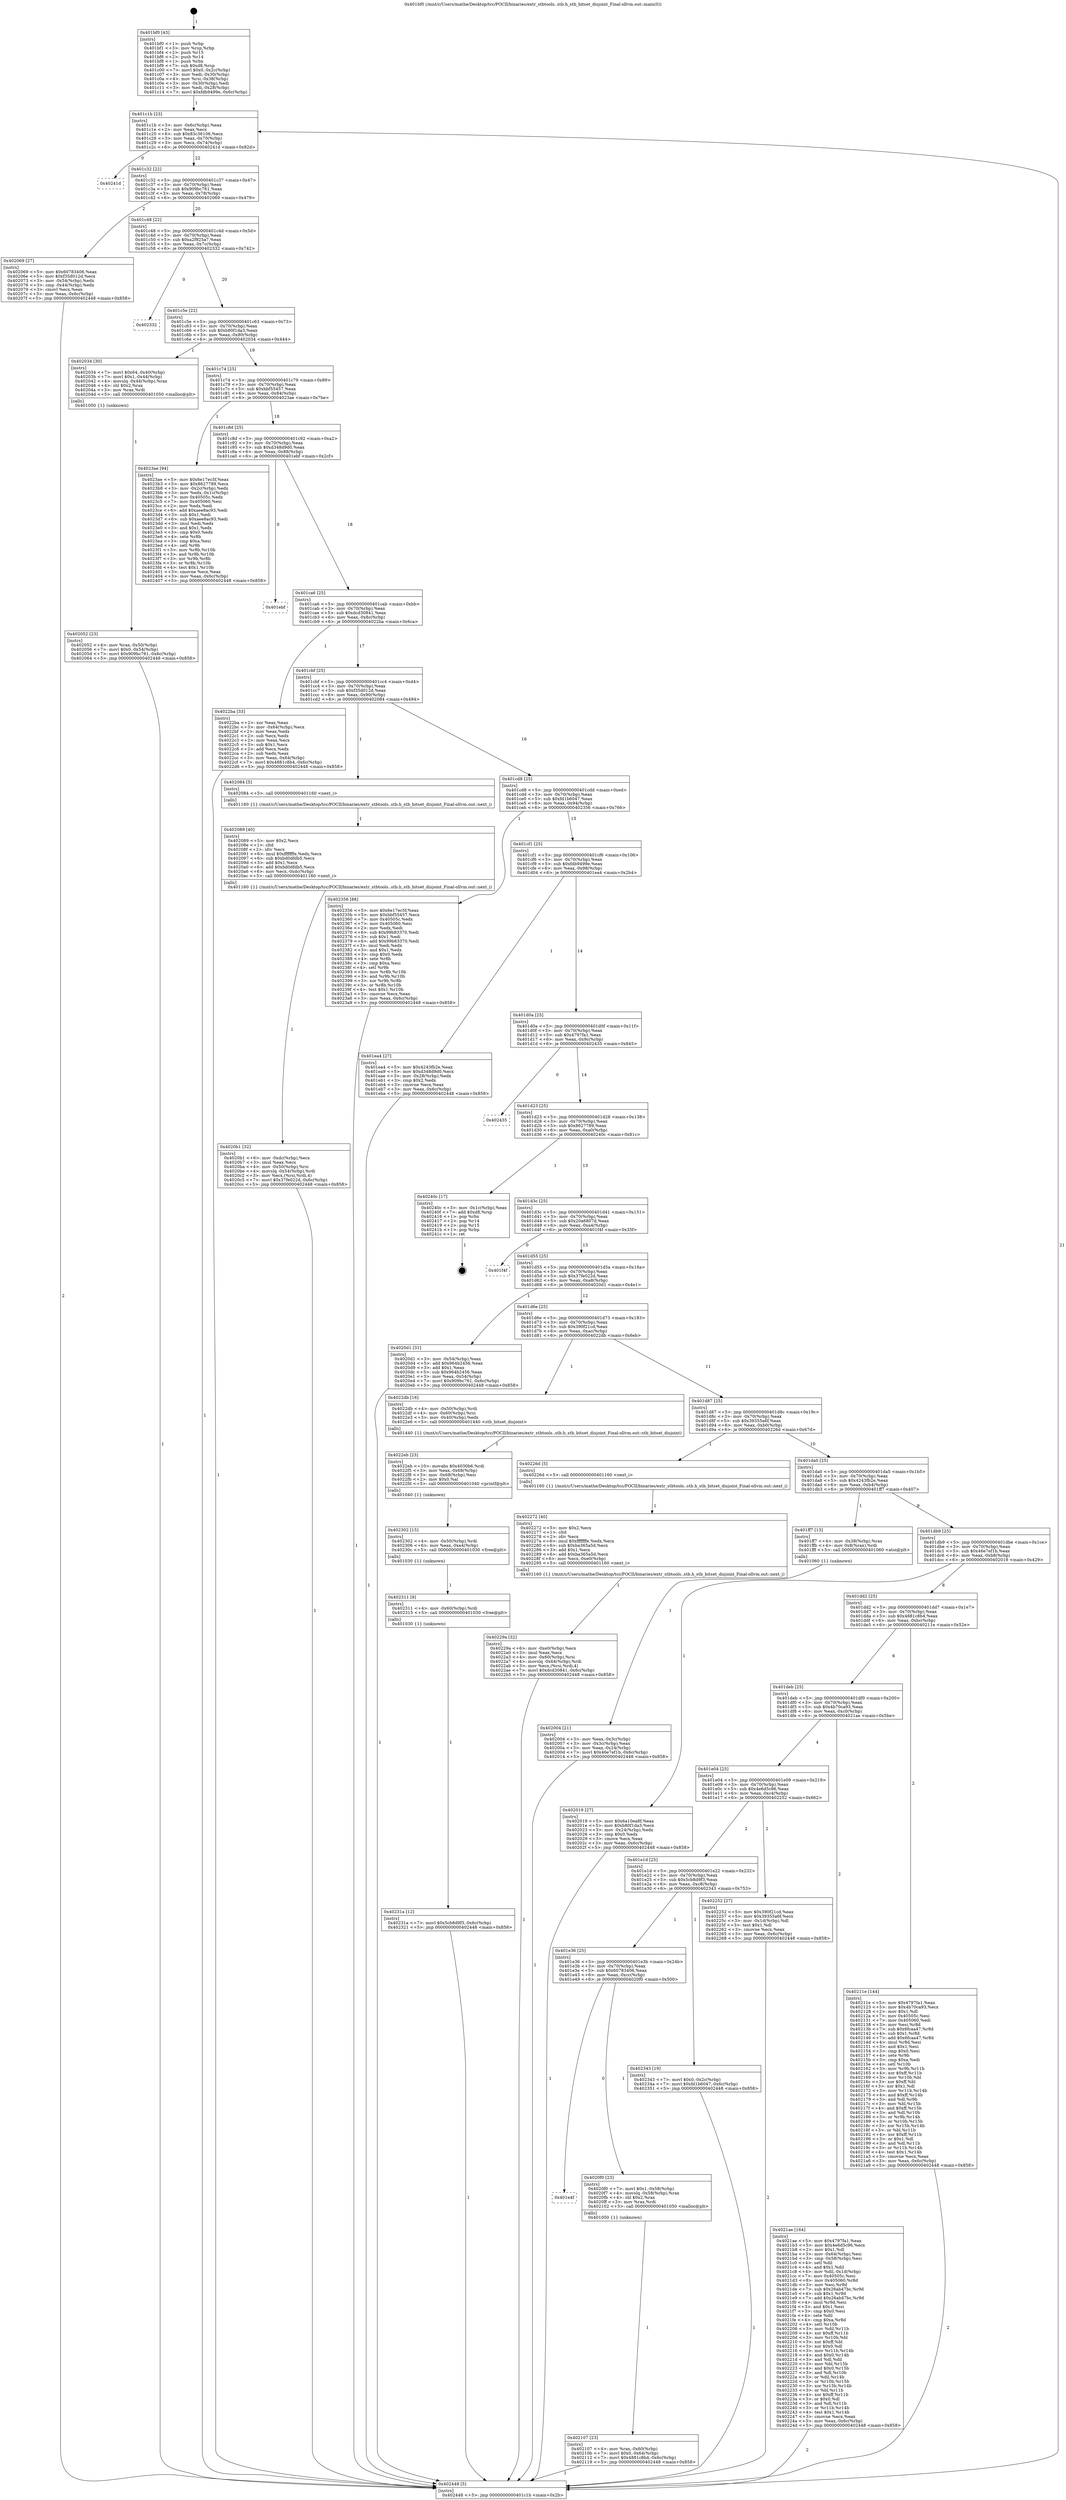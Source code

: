 digraph "0x401bf0" {
  label = "0x401bf0 (/mnt/c/Users/mathe/Desktop/tcc/POCII/binaries/extr_stbtools..stb.h_stb_bitset_disjoint_Final-ollvm.out::main(0))"
  labelloc = "t"
  node[shape=record]

  Entry [label="",width=0.3,height=0.3,shape=circle,fillcolor=black,style=filled]
  "0x401c1b" [label="{
     0x401c1b [23]\l
     | [instrs]\l
     &nbsp;&nbsp;0x401c1b \<+3\>: mov -0x6c(%rbp),%eax\l
     &nbsp;&nbsp;0x401c1e \<+2\>: mov %eax,%ecx\l
     &nbsp;&nbsp;0x401c20 \<+6\>: sub $0x83c36106,%ecx\l
     &nbsp;&nbsp;0x401c26 \<+3\>: mov %eax,-0x70(%rbp)\l
     &nbsp;&nbsp;0x401c29 \<+3\>: mov %ecx,-0x74(%rbp)\l
     &nbsp;&nbsp;0x401c2c \<+6\>: je 000000000040241d \<main+0x82d\>\l
  }"]
  "0x40241d" [label="{
     0x40241d\l
  }", style=dashed]
  "0x401c32" [label="{
     0x401c32 [22]\l
     | [instrs]\l
     &nbsp;&nbsp;0x401c32 \<+5\>: jmp 0000000000401c37 \<main+0x47\>\l
     &nbsp;&nbsp;0x401c37 \<+3\>: mov -0x70(%rbp),%eax\l
     &nbsp;&nbsp;0x401c3a \<+5\>: sub $0x909bc761,%eax\l
     &nbsp;&nbsp;0x401c3f \<+3\>: mov %eax,-0x78(%rbp)\l
     &nbsp;&nbsp;0x401c42 \<+6\>: je 0000000000402069 \<main+0x479\>\l
  }"]
  Exit [label="",width=0.3,height=0.3,shape=circle,fillcolor=black,style=filled,peripheries=2]
  "0x402069" [label="{
     0x402069 [27]\l
     | [instrs]\l
     &nbsp;&nbsp;0x402069 \<+5\>: mov $0x60783406,%eax\l
     &nbsp;&nbsp;0x40206e \<+5\>: mov $0xf35d012d,%ecx\l
     &nbsp;&nbsp;0x402073 \<+3\>: mov -0x54(%rbp),%edx\l
     &nbsp;&nbsp;0x402076 \<+3\>: cmp -0x44(%rbp),%edx\l
     &nbsp;&nbsp;0x402079 \<+3\>: cmovl %ecx,%eax\l
     &nbsp;&nbsp;0x40207c \<+3\>: mov %eax,-0x6c(%rbp)\l
     &nbsp;&nbsp;0x40207f \<+5\>: jmp 0000000000402448 \<main+0x858\>\l
  }"]
  "0x401c48" [label="{
     0x401c48 [22]\l
     | [instrs]\l
     &nbsp;&nbsp;0x401c48 \<+5\>: jmp 0000000000401c4d \<main+0x5d\>\l
     &nbsp;&nbsp;0x401c4d \<+3\>: mov -0x70(%rbp),%eax\l
     &nbsp;&nbsp;0x401c50 \<+5\>: sub $0xa2f925a7,%eax\l
     &nbsp;&nbsp;0x401c55 \<+3\>: mov %eax,-0x7c(%rbp)\l
     &nbsp;&nbsp;0x401c58 \<+6\>: je 0000000000402332 \<main+0x742\>\l
  }"]
  "0x40231a" [label="{
     0x40231a [12]\l
     | [instrs]\l
     &nbsp;&nbsp;0x40231a \<+7\>: movl $0x5cb8d9f3,-0x6c(%rbp)\l
     &nbsp;&nbsp;0x402321 \<+5\>: jmp 0000000000402448 \<main+0x858\>\l
  }"]
  "0x402332" [label="{
     0x402332\l
  }", style=dashed]
  "0x401c5e" [label="{
     0x401c5e [22]\l
     | [instrs]\l
     &nbsp;&nbsp;0x401c5e \<+5\>: jmp 0000000000401c63 \<main+0x73\>\l
     &nbsp;&nbsp;0x401c63 \<+3\>: mov -0x70(%rbp),%eax\l
     &nbsp;&nbsp;0x401c66 \<+5\>: sub $0xb80f1da3,%eax\l
     &nbsp;&nbsp;0x401c6b \<+3\>: mov %eax,-0x80(%rbp)\l
     &nbsp;&nbsp;0x401c6e \<+6\>: je 0000000000402034 \<main+0x444\>\l
  }"]
  "0x402311" [label="{
     0x402311 [9]\l
     | [instrs]\l
     &nbsp;&nbsp;0x402311 \<+4\>: mov -0x60(%rbp),%rdi\l
     &nbsp;&nbsp;0x402315 \<+5\>: call 0000000000401030 \<free@plt\>\l
     | [calls]\l
     &nbsp;&nbsp;0x401030 \{1\} (unknown)\l
  }"]
  "0x402034" [label="{
     0x402034 [30]\l
     | [instrs]\l
     &nbsp;&nbsp;0x402034 \<+7\>: movl $0x64,-0x40(%rbp)\l
     &nbsp;&nbsp;0x40203b \<+7\>: movl $0x1,-0x44(%rbp)\l
     &nbsp;&nbsp;0x402042 \<+4\>: movslq -0x44(%rbp),%rax\l
     &nbsp;&nbsp;0x402046 \<+4\>: shl $0x2,%rax\l
     &nbsp;&nbsp;0x40204a \<+3\>: mov %rax,%rdi\l
     &nbsp;&nbsp;0x40204d \<+5\>: call 0000000000401050 \<malloc@plt\>\l
     | [calls]\l
     &nbsp;&nbsp;0x401050 \{1\} (unknown)\l
  }"]
  "0x401c74" [label="{
     0x401c74 [25]\l
     | [instrs]\l
     &nbsp;&nbsp;0x401c74 \<+5\>: jmp 0000000000401c79 \<main+0x89\>\l
     &nbsp;&nbsp;0x401c79 \<+3\>: mov -0x70(%rbp),%eax\l
     &nbsp;&nbsp;0x401c7c \<+5\>: sub $0xbbf55457,%eax\l
     &nbsp;&nbsp;0x401c81 \<+6\>: mov %eax,-0x84(%rbp)\l
     &nbsp;&nbsp;0x401c87 \<+6\>: je 00000000004023ae \<main+0x7be\>\l
  }"]
  "0x402302" [label="{
     0x402302 [15]\l
     | [instrs]\l
     &nbsp;&nbsp;0x402302 \<+4\>: mov -0x50(%rbp),%rdi\l
     &nbsp;&nbsp;0x402306 \<+6\>: mov %eax,-0xe4(%rbp)\l
     &nbsp;&nbsp;0x40230c \<+5\>: call 0000000000401030 \<free@plt\>\l
     | [calls]\l
     &nbsp;&nbsp;0x401030 \{1\} (unknown)\l
  }"]
  "0x4023ae" [label="{
     0x4023ae [94]\l
     | [instrs]\l
     &nbsp;&nbsp;0x4023ae \<+5\>: mov $0x6e17ec5f,%eax\l
     &nbsp;&nbsp;0x4023b3 \<+5\>: mov $0x8627789,%ecx\l
     &nbsp;&nbsp;0x4023b8 \<+3\>: mov -0x2c(%rbp),%edx\l
     &nbsp;&nbsp;0x4023bb \<+3\>: mov %edx,-0x1c(%rbp)\l
     &nbsp;&nbsp;0x4023be \<+7\>: mov 0x40505c,%edx\l
     &nbsp;&nbsp;0x4023c5 \<+7\>: mov 0x405060,%esi\l
     &nbsp;&nbsp;0x4023cc \<+2\>: mov %edx,%edi\l
     &nbsp;&nbsp;0x4023ce \<+6\>: add $0xaee8ac93,%edi\l
     &nbsp;&nbsp;0x4023d4 \<+3\>: sub $0x1,%edi\l
     &nbsp;&nbsp;0x4023d7 \<+6\>: sub $0xaee8ac93,%edi\l
     &nbsp;&nbsp;0x4023dd \<+3\>: imul %edi,%edx\l
     &nbsp;&nbsp;0x4023e0 \<+3\>: and $0x1,%edx\l
     &nbsp;&nbsp;0x4023e3 \<+3\>: cmp $0x0,%edx\l
     &nbsp;&nbsp;0x4023e6 \<+4\>: sete %r8b\l
     &nbsp;&nbsp;0x4023ea \<+3\>: cmp $0xa,%esi\l
     &nbsp;&nbsp;0x4023ed \<+4\>: setl %r9b\l
     &nbsp;&nbsp;0x4023f1 \<+3\>: mov %r8b,%r10b\l
     &nbsp;&nbsp;0x4023f4 \<+3\>: and %r9b,%r10b\l
     &nbsp;&nbsp;0x4023f7 \<+3\>: xor %r9b,%r8b\l
     &nbsp;&nbsp;0x4023fa \<+3\>: or %r8b,%r10b\l
     &nbsp;&nbsp;0x4023fd \<+4\>: test $0x1,%r10b\l
     &nbsp;&nbsp;0x402401 \<+3\>: cmovne %ecx,%eax\l
     &nbsp;&nbsp;0x402404 \<+3\>: mov %eax,-0x6c(%rbp)\l
     &nbsp;&nbsp;0x402407 \<+5\>: jmp 0000000000402448 \<main+0x858\>\l
  }"]
  "0x401c8d" [label="{
     0x401c8d [25]\l
     | [instrs]\l
     &nbsp;&nbsp;0x401c8d \<+5\>: jmp 0000000000401c92 \<main+0xa2\>\l
     &nbsp;&nbsp;0x401c92 \<+3\>: mov -0x70(%rbp),%eax\l
     &nbsp;&nbsp;0x401c95 \<+5\>: sub $0xd348d9d0,%eax\l
     &nbsp;&nbsp;0x401c9a \<+6\>: mov %eax,-0x88(%rbp)\l
     &nbsp;&nbsp;0x401ca0 \<+6\>: je 0000000000401ebf \<main+0x2cf\>\l
  }"]
  "0x4022eb" [label="{
     0x4022eb [23]\l
     | [instrs]\l
     &nbsp;&nbsp;0x4022eb \<+10\>: movabs $0x4030b6,%rdi\l
     &nbsp;&nbsp;0x4022f5 \<+3\>: mov %eax,-0x68(%rbp)\l
     &nbsp;&nbsp;0x4022f8 \<+3\>: mov -0x68(%rbp),%esi\l
     &nbsp;&nbsp;0x4022fb \<+2\>: mov $0x0,%al\l
     &nbsp;&nbsp;0x4022fd \<+5\>: call 0000000000401040 \<printf@plt\>\l
     | [calls]\l
     &nbsp;&nbsp;0x401040 \{1\} (unknown)\l
  }"]
  "0x401ebf" [label="{
     0x401ebf\l
  }", style=dashed]
  "0x401ca6" [label="{
     0x401ca6 [25]\l
     | [instrs]\l
     &nbsp;&nbsp;0x401ca6 \<+5\>: jmp 0000000000401cab \<main+0xbb\>\l
     &nbsp;&nbsp;0x401cab \<+3\>: mov -0x70(%rbp),%eax\l
     &nbsp;&nbsp;0x401cae \<+5\>: sub $0xdcd30841,%eax\l
     &nbsp;&nbsp;0x401cb3 \<+6\>: mov %eax,-0x8c(%rbp)\l
     &nbsp;&nbsp;0x401cb9 \<+6\>: je 00000000004022ba \<main+0x6ca\>\l
  }"]
  "0x40229a" [label="{
     0x40229a [32]\l
     | [instrs]\l
     &nbsp;&nbsp;0x40229a \<+6\>: mov -0xe0(%rbp),%ecx\l
     &nbsp;&nbsp;0x4022a0 \<+3\>: imul %eax,%ecx\l
     &nbsp;&nbsp;0x4022a3 \<+4\>: mov -0x60(%rbp),%rsi\l
     &nbsp;&nbsp;0x4022a7 \<+4\>: movslq -0x64(%rbp),%rdi\l
     &nbsp;&nbsp;0x4022ab \<+3\>: mov %ecx,(%rsi,%rdi,4)\l
     &nbsp;&nbsp;0x4022ae \<+7\>: movl $0xdcd30841,-0x6c(%rbp)\l
     &nbsp;&nbsp;0x4022b5 \<+5\>: jmp 0000000000402448 \<main+0x858\>\l
  }"]
  "0x4022ba" [label="{
     0x4022ba [33]\l
     | [instrs]\l
     &nbsp;&nbsp;0x4022ba \<+2\>: xor %eax,%eax\l
     &nbsp;&nbsp;0x4022bc \<+3\>: mov -0x64(%rbp),%ecx\l
     &nbsp;&nbsp;0x4022bf \<+2\>: mov %eax,%edx\l
     &nbsp;&nbsp;0x4022c1 \<+2\>: sub %ecx,%edx\l
     &nbsp;&nbsp;0x4022c3 \<+2\>: mov %eax,%ecx\l
     &nbsp;&nbsp;0x4022c5 \<+3\>: sub $0x1,%ecx\l
     &nbsp;&nbsp;0x4022c8 \<+2\>: add %ecx,%edx\l
     &nbsp;&nbsp;0x4022ca \<+2\>: sub %edx,%eax\l
     &nbsp;&nbsp;0x4022cc \<+3\>: mov %eax,-0x64(%rbp)\l
     &nbsp;&nbsp;0x4022cf \<+7\>: movl $0x4881c8b4,-0x6c(%rbp)\l
     &nbsp;&nbsp;0x4022d6 \<+5\>: jmp 0000000000402448 \<main+0x858\>\l
  }"]
  "0x401cbf" [label="{
     0x401cbf [25]\l
     | [instrs]\l
     &nbsp;&nbsp;0x401cbf \<+5\>: jmp 0000000000401cc4 \<main+0xd4\>\l
     &nbsp;&nbsp;0x401cc4 \<+3\>: mov -0x70(%rbp),%eax\l
     &nbsp;&nbsp;0x401cc7 \<+5\>: sub $0xf35d012d,%eax\l
     &nbsp;&nbsp;0x401ccc \<+6\>: mov %eax,-0x90(%rbp)\l
     &nbsp;&nbsp;0x401cd2 \<+6\>: je 0000000000402084 \<main+0x494\>\l
  }"]
  "0x402272" [label="{
     0x402272 [40]\l
     | [instrs]\l
     &nbsp;&nbsp;0x402272 \<+5\>: mov $0x2,%ecx\l
     &nbsp;&nbsp;0x402277 \<+1\>: cltd\l
     &nbsp;&nbsp;0x402278 \<+2\>: idiv %ecx\l
     &nbsp;&nbsp;0x40227a \<+6\>: imul $0xfffffffe,%edx,%ecx\l
     &nbsp;&nbsp;0x402280 \<+6\>: sub $0xba365a5d,%ecx\l
     &nbsp;&nbsp;0x402286 \<+3\>: add $0x1,%ecx\l
     &nbsp;&nbsp;0x402289 \<+6\>: add $0xba365a5d,%ecx\l
     &nbsp;&nbsp;0x40228f \<+6\>: mov %ecx,-0xe0(%rbp)\l
     &nbsp;&nbsp;0x402295 \<+5\>: call 0000000000401160 \<next_i\>\l
     | [calls]\l
     &nbsp;&nbsp;0x401160 \{1\} (/mnt/c/Users/mathe/Desktop/tcc/POCII/binaries/extr_stbtools..stb.h_stb_bitset_disjoint_Final-ollvm.out::next_i)\l
  }"]
  "0x402084" [label="{
     0x402084 [5]\l
     | [instrs]\l
     &nbsp;&nbsp;0x402084 \<+5\>: call 0000000000401160 \<next_i\>\l
     | [calls]\l
     &nbsp;&nbsp;0x401160 \{1\} (/mnt/c/Users/mathe/Desktop/tcc/POCII/binaries/extr_stbtools..stb.h_stb_bitset_disjoint_Final-ollvm.out::next_i)\l
  }"]
  "0x401cd8" [label="{
     0x401cd8 [25]\l
     | [instrs]\l
     &nbsp;&nbsp;0x401cd8 \<+5\>: jmp 0000000000401cdd \<main+0xed\>\l
     &nbsp;&nbsp;0x401cdd \<+3\>: mov -0x70(%rbp),%eax\l
     &nbsp;&nbsp;0x401ce0 \<+5\>: sub $0xfd1b6047,%eax\l
     &nbsp;&nbsp;0x401ce5 \<+6\>: mov %eax,-0x94(%rbp)\l
     &nbsp;&nbsp;0x401ceb \<+6\>: je 0000000000402356 \<main+0x766\>\l
  }"]
  "0x402107" [label="{
     0x402107 [23]\l
     | [instrs]\l
     &nbsp;&nbsp;0x402107 \<+4\>: mov %rax,-0x60(%rbp)\l
     &nbsp;&nbsp;0x40210b \<+7\>: movl $0x0,-0x64(%rbp)\l
     &nbsp;&nbsp;0x402112 \<+7\>: movl $0x4881c8b4,-0x6c(%rbp)\l
     &nbsp;&nbsp;0x402119 \<+5\>: jmp 0000000000402448 \<main+0x858\>\l
  }"]
  "0x402356" [label="{
     0x402356 [88]\l
     | [instrs]\l
     &nbsp;&nbsp;0x402356 \<+5\>: mov $0x6e17ec5f,%eax\l
     &nbsp;&nbsp;0x40235b \<+5\>: mov $0xbbf55457,%ecx\l
     &nbsp;&nbsp;0x402360 \<+7\>: mov 0x40505c,%edx\l
     &nbsp;&nbsp;0x402367 \<+7\>: mov 0x405060,%esi\l
     &nbsp;&nbsp;0x40236e \<+2\>: mov %edx,%edi\l
     &nbsp;&nbsp;0x402370 \<+6\>: sub $0x99b83370,%edi\l
     &nbsp;&nbsp;0x402376 \<+3\>: sub $0x1,%edi\l
     &nbsp;&nbsp;0x402379 \<+6\>: add $0x99b83370,%edi\l
     &nbsp;&nbsp;0x40237f \<+3\>: imul %edi,%edx\l
     &nbsp;&nbsp;0x402382 \<+3\>: and $0x1,%edx\l
     &nbsp;&nbsp;0x402385 \<+3\>: cmp $0x0,%edx\l
     &nbsp;&nbsp;0x402388 \<+4\>: sete %r8b\l
     &nbsp;&nbsp;0x40238c \<+3\>: cmp $0xa,%esi\l
     &nbsp;&nbsp;0x40238f \<+4\>: setl %r9b\l
     &nbsp;&nbsp;0x402393 \<+3\>: mov %r8b,%r10b\l
     &nbsp;&nbsp;0x402396 \<+3\>: and %r9b,%r10b\l
     &nbsp;&nbsp;0x402399 \<+3\>: xor %r9b,%r8b\l
     &nbsp;&nbsp;0x40239c \<+3\>: or %r8b,%r10b\l
     &nbsp;&nbsp;0x40239f \<+4\>: test $0x1,%r10b\l
     &nbsp;&nbsp;0x4023a3 \<+3\>: cmovne %ecx,%eax\l
     &nbsp;&nbsp;0x4023a6 \<+3\>: mov %eax,-0x6c(%rbp)\l
     &nbsp;&nbsp;0x4023a9 \<+5\>: jmp 0000000000402448 \<main+0x858\>\l
  }"]
  "0x401cf1" [label="{
     0x401cf1 [25]\l
     | [instrs]\l
     &nbsp;&nbsp;0x401cf1 \<+5\>: jmp 0000000000401cf6 \<main+0x106\>\l
     &nbsp;&nbsp;0x401cf6 \<+3\>: mov -0x70(%rbp),%eax\l
     &nbsp;&nbsp;0x401cf9 \<+5\>: sub $0xfdb9499e,%eax\l
     &nbsp;&nbsp;0x401cfe \<+6\>: mov %eax,-0x98(%rbp)\l
     &nbsp;&nbsp;0x401d04 \<+6\>: je 0000000000401ea4 \<main+0x2b4\>\l
  }"]
  "0x401e4f" [label="{
     0x401e4f\l
  }", style=dashed]
  "0x401ea4" [label="{
     0x401ea4 [27]\l
     | [instrs]\l
     &nbsp;&nbsp;0x401ea4 \<+5\>: mov $0x4243fb2e,%eax\l
     &nbsp;&nbsp;0x401ea9 \<+5\>: mov $0xd348d9d0,%ecx\l
     &nbsp;&nbsp;0x401eae \<+3\>: mov -0x28(%rbp),%edx\l
     &nbsp;&nbsp;0x401eb1 \<+3\>: cmp $0x2,%edx\l
     &nbsp;&nbsp;0x401eb4 \<+3\>: cmovne %ecx,%eax\l
     &nbsp;&nbsp;0x401eb7 \<+3\>: mov %eax,-0x6c(%rbp)\l
     &nbsp;&nbsp;0x401eba \<+5\>: jmp 0000000000402448 \<main+0x858\>\l
  }"]
  "0x401d0a" [label="{
     0x401d0a [25]\l
     | [instrs]\l
     &nbsp;&nbsp;0x401d0a \<+5\>: jmp 0000000000401d0f \<main+0x11f\>\l
     &nbsp;&nbsp;0x401d0f \<+3\>: mov -0x70(%rbp),%eax\l
     &nbsp;&nbsp;0x401d12 \<+5\>: sub $0x4797fa1,%eax\l
     &nbsp;&nbsp;0x401d17 \<+6\>: mov %eax,-0x9c(%rbp)\l
     &nbsp;&nbsp;0x401d1d \<+6\>: je 0000000000402435 \<main+0x845\>\l
  }"]
  "0x402448" [label="{
     0x402448 [5]\l
     | [instrs]\l
     &nbsp;&nbsp;0x402448 \<+5\>: jmp 0000000000401c1b \<main+0x2b\>\l
  }"]
  "0x401bf0" [label="{
     0x401bf0 [43]\l
     | [instrs]\l
     &nbsp;&nbsp;0x401bf0 \<+1\>: push %rbp\l
     &nbsp;&nbsp;0x401bf1 \<+3\>: mov %rsp,%rbp\l
     &nbsp;&nbsp;0x401bf4 \<+2\>: push %r15\l
     &nbsp;&nbsp;0x401bf6 \<+2\>: push %r14\l
     &nbsp;&nbsp;0x401bf8 \<+1\>: push %rbx\l
     &nbsp;&nbsp;0x401bf9 \<+7\>: sub $0xd8,%rsp\l
     &nbsp;&nbsp;0x401c00 \<+7\>: movl $0x0,-0x2c(%rbp)\l
     &nbsp;&nbsp;0x401c07 \<+3\>: mov %edi,-0x30(%rbp)\l
     &nbsp;&nbsp;0x401c0a \<+4\>: mov %rsi,-0x38(%rbp)\l
     &nbsp;&nbsp;0x401c0e \<+3\>: mov -0x30(%rbp),%edi\l
     &nbsp;&nbsp;0x401c11 \<+3\>: mov %edi,-0x28(%rbp)\l
     &nbsp;&nbsp;0x401c14 \<+7\>: movl $0xfdb9499e,-0x6c(%rbp)\l
  }"]
  "0x4020f0" [label="{
     0x4020f0 [23]\l
     | [instrs]\l
     &nbsp;&nbsp;0x4020f0 \<+7\>: movl $0x1,-0x58(%rbp)\l
     &nbsp;&nbsp;0x4020f7 \<+4\>: movslq -0x58(%rbp),%rax\l
     &nbsp;&nbsp;0x4020fb \<+4\>: shl $0x2,%rax\l
     &nbsp;&nbsp;0x4020ff \<+3\>: mov %rax,%rdi\l
     &nbsp;&nbsp;0x402102 \<+5\>: call 0000000000401050 \<malloc@plt\>\l
     | [calls]\l
     &nbsp;&nbsp;0x401050 \{1\} (unknown)\l
  }"]
  "0x402435" [label="{
     0x402435\l
  }", style=dashed]
  "0x401d23" [label="{
     0x401d23 [25]\l
     | [instrs]\l
     &nbsp;&nbsp;0x401d23 \<+5\>: jmp 0000000000401d28 \<main+0x138\>\l
     &nbsp;&nbsp;0x401d28 \<+3\>: mov -0x70(%rbp),%eax\l
     &nbsp;&nbsp;0x401d2b \<+5\>: sub $0x8627789,%eax\l
     &nbsp;&nbsp;0x401d30 \<+6\>: mov %eax,-0xa0(%rbp)\l
     &nbsp;&nbsp;0x401d36 \<+6\>: je 000000000040240c \<main+0x81c\>\l
  }"]
  "0x401e36" [label="{
     0x401e36 [25]\l
     | [instrs]\l
     &nbsp;&nbsp;0x401e36 \<+5\>: jmp 0000000000401e3b \<main+0x24b\>\l
     &nbsp;&nbsp;0x401e3b \<+3\>: mov -0x70(%rbp),%eax\l
     &nbsp;&nbsp;0x401e3e \<+5\>: sub $0x60783406,%eax\l
     &nbsp;&nbsp;0x401e43 \<+6\>: mov %eax,-0xcc(%rbp)\l
     &nbsp;&nbsp;0x401e49 \<+6\>: je 00000000004020f0 \<main+0x500\>\l
  }"]
  "0x40240c" [label="{
     0x40240c [17]\l
     | [instrs]\l
     &nbsp;&nbsp;0x40240c \<+3\>: mov -0x1c(%rbp),%eax\l
     &nbsp;&nbsp;0x40240f \<+7\>: add $0xd8,%rsp\l
     &nbsp;&nbsp;0x402416 \<+1\>: pop %rbx\l
     &nbsp;&nbsp;0x402417 \<+2\>: pop %r14\l
     &nbsp;&nbsp;0x402419 \<+2\>: pop %r15\l
     &nbsp;&nbsp;0x40241b \<+1\>: pop %rbp\l
     &nbsp;&nbsp;0x40241c \<+1\>: ret\l
  }"]
  "0x401d3c" [label="{
     0x401d3c [25]\l
     | [instrs]\l
     &nbsp;&nbsp;0x401d3c \<+5\>: jmp 0000000000401d41 \<main+0x151\>\l
     &nbsp;&nbsp;0x401d41 \<+3\>: mov -0x70(%rbp),%eax\l
     &nbsp;&nbsp;0x401d44 \<+5\>: sub $0x20a6807d,%eax\l
     &nbsp;&nbsp;0x401d49 \<+6\>: mov %eax,-0xa4(%rbp)\l
     &nbsp;&nbsp;0x401d4f \<+6\>: je 0000000000401f4f \<main+0x35f\>\l
  }"]
  "0x402343" [label="{
     0x402343 [19]\l
     | [instrs]\l
     &nbsp;&nbsp;0x402343 \<+7\>: movl $0x0,-0x2c(%rbp)\l
     &nbsp;&nbsp;0x40234a \<+7\>: movl $0xfd1b6047,-0x6c(%rbp)\l
     &nbsp;&nbsp;0x402351 \<+5\>: jmp 0000000000402448 \<main+0x858\>\l
  }"]
  "0x401f4f" [label="{
     0x401f4f\l
  }", style=dashed]
  "0x401d55" [label="{
     0x401d55 [25]\l
     | [instrs]\l
     &nbsp;&nbsp;0x401d55 \<+5\>: jmp 0000000000401d5a \<main+0x16a\>\l
     &nbsp;&nbsp;0x401d5a \<+3\>: mov -0x70(%rbp),%eax\l
     &nbsp;&nbsp;0x401d5d \<+5\>: sub $0x37fe022d,%eax\l
     &nbsp;&nbsp;0x401d62 \<+6\>: mov %eax,-0xa8(%rbp)\l
     &nbsp;&nbsp;0x401d68 \<+6\>: je 00000000004020d1 \<main+0x4e1\>\l
  }"]
  "0x401e1d" [label="{
     0x401e1d [25]\l
     | [instrs]\l
     &nbsp;&nbsp;0x401e1d \<+5\>: jmp 0000000000401e22 \<main+0x232\>\l
     &nbsp;&nbsp;0x401e22 \<+3\>: mov -0x70(%rbp),%eax\l
     &nbsp;&nbsp;0x401e25 \<+5\>: sub $0x5cb8d9f3,%eax\l
     &nbsp;&nbsp;0x401e2a \<+6\>: mov %eax,-0xc8(%rbp)\l
     &nbsp;&nbsp;0x401e30 \<+6\>: je 0000000000402343 \<main+0x753\>\l
  }"]
  "0x4020d1" [label="{
     0x4020d1 [31]\l
     | [instrs]\l
     &nbsp;&nbsp;0x4020d1 \<+3\>: mov -0x54(%rbp),%eax\l
     &nbsp;&nbsp;0x4020d4 \<+5\>: add $0x964b2456,%eax\l
     &nbsp;&nbsp;0x4020d9 \<+3\>: add $0x1,%eax\l
     &nbsp;&nbsp;0x4020dc \<+5\>: sub $0x964b2456,%eax\l
     &nbsp;&nbsp;0x4020e1 \<+3\>: mov %eax,-0x54(%rbp)\l
     &nbsp;&nbsp;0x4020e4 \<+7\>: movl $0x909bc761,-0x6c(%rbp)\l
     &nbsp;&nbsp;0x4020eb \<+5\>: jmp 0000000000402448 \<main+0x858\>\l
  }"]
  "0x401d6e" [label="{
     0x401d6e [25]\l
     | [instrs]\l
     &nbsp;&nbsp;0x401d6e \<+5\>: jmp 0000000000401d73 \<main+0x183\>\l
     &nbsp;&nbsp;0x401d73 \<+3\>: mov -0x70(%rbp),%eax\l
     &nbsp;&nbsp;0x401d76 \<+5\>: sub $0x390f21cd,%eax\l
     &nbsp;&nbsp;0x401d7b \<+6\>: mov %eax,-0xac(%rbp)\l
     &nbsp;&nbsp;0x401d81 \<+6\>: je 00000000004022db \<main+0x6eb\>\l
  }"]
  "0x402252" [label="{
     0x402252 [27]\l
     | [instrs]\l
     &nbsp;&nbsp;0x402252 \<+5\>: mov $0x390f21cd,%eax\l
     &nbsp;&nbsp;0x402257 \<+5\>: mov $0x39355a6f,%ecx\l
     &nbsp;&nbsp;0x40225c \<+3\>: mov -0x1d(%rbp),%dl\l
     &nbsp;&nbsp;0x40225f \<+3\>: test $0x1,%dl\l
     &nbsp;&nbsp;0x402262 \<+3\>: cmovne %ecx,%eax\l
     &nbsp;&nbsp;0x402265 \<+3\>: mov %eax,-0x6c(%rbp)\l
     &nbsp;&nbsp;0x402268 \<+5\>: jmp 0000000000402448 \<main+0x858\>\l
  }"]
  "0x4022db" [label="{
     0x4022db [16]\l
     | [instrs]\l
     &nbsp;&nbsp;0x4022db \<+4\>: mov -0x50(%rbp),%rdi\l
     &nbsp;&nbsp;0x4022df \<+4\>: mov -0x60(%rbp),%rsi\l
     &nbsp;&nbsp;0x4022e3 \<+3\>: mov -0x40(%rbp),%edx\l
     &nbsp;&nbsp;0x4022e6 \<+5\>: call 0000000000401440 \<stb_bitset_disjoint\>\l
     | [calls]\l
     &nbsp;&nbsp;0x401440 \{1\} (/mnt/c/Users/mathe/Desktop/tcc/POCII/binaries/extr_stbtools..stb.h_stb_bitset_disjoint_Final-ollvm.out::stb_bitset_disjoint)\l
  }"]
  "0x401d87" [label="{
     0x401d87 [25]\l
     | [instrs]\l
     &nbsp;&nbsp;0x401d87 \<+5\>: jmp 0000000000401d8c \<main+0x19c\>\l
     &nbsp;&nbsp;0x401d8c \<+3\>: mov -0x70(%rbp),%eax\l
     &nbsp;&nbsp;0x401d8f \<+5\>: sub $0x39355a6f,%eax\l
     &nbsp;&nbsp;0x401d94 \<+6\>: mov %eax,-0xb0(%rbp)\l
     &nbsp;&nbsp;0x401d9a \<+6\>: je 000000000040226d \<main+0x67d\>\l
  }"]
  "0x401e04" [label="{
     0x401e04 [25]\l
     | [instrs]\l
     &nbsp;&nbsp;0x401e04 \<+5\>: jmp 0000000000401e09 \<main+0x219\>\l
     &nbsp;&nbsp;0x401e09 \<+3\>: mov -0x70(%rbp),%eax\l
     &nbsp;&nbsp;0x401e0c \<+5\>: sub $0x4e6d5c96,%eax\l
     &nbsp;&nbsp;0x401e11 \<+6\>: mov %eax,-0xc4(%rbp)\l
     &nbsp;&nbsp;0x401e17 \<+6\>: je 0000000000402252 \<main+0x662\>\l
  }"]
  "0x40226d" [label="{
     0x40226d [5]\l
     | [instrs]\l
     &nbsp;&nbsp;0x40226d \<+5\>: call 0000000000401160 \<next_i\>\l
     | [calls]\l
     &nbsp;&nbsp;0x401160 \{1\} (/mnt/c/Users/mathe/Desktop/tcc/POCII/binaries/extr_stbtools..stb.h_stb_bitset_disjoint_Final-ollvm.out::next_i)\l
  }"]
  "0x401da0" [label="{
     0x401da0 [25]\l
     | [instrs]\l
     &nbsp;&nbsp;0x401da0 \<+5\>: jmp 0000000000401da5 \<main+0x1b5\>\l
     &nbsp;&nbsp;0x401da5 \<+3\>: mov -0x70(%rbp),%eax\l
     &nbsp;&nbsp;0x401da8 \<+5\>: sub $0x4243fb2e,%eax\l
     &nbsp;&nbsp;0x401dad \<+6\>: mov %eax,-0xb4(%rbp)\l
     &nbsp;&nbsp;0x401db3 \<+6\>: je 0000000000401ff7 \<main+0x407\>\l
  }"]
  "0x4021ae" [label="{
     0x4021ae [164]\l
     | [instrs]\l
     &nbsp;&nbsp;0x4021ae \<+5\>: mov $0x4797fa1,%eax\l
     &nbsp;&nbsp;0x4021b3 \<+5\>: mov $0x4e6d5c96,%ecx\l
     &nbsp;&nbsp;0x4021b8 \<+2\>: mov $0x1,%dl\l
     &nbsp;&nbsp;0x4021ba \<+3\>: mov -0x64(%rbp),%esi\l
     &nbsp;&nbsp;0x4021bd \<+3\>: cmp -0x58(%rbp),%esi\l
     &nbsp;&nbsp;0x4021c0 \<+4\>: setl %dil\l
     &nbsp;&nbsp;0x4021c4 \<+4\>: and $0x1,%dil\l
     &nbsp;&nbsp;0x4021c8 \<+4\>: mov %dil,-0x1d(%rbp)\l
     &nbsp;&nbsp;0x4021cc \<+7\>: mov 0x40505c,%esi\l
     &nbsp;&nbsp;0x4021d3 \<+8\>: mov 0x405060,%r8d\l
     &nbsp;&nbsp;0x4021db \<+3\>: mov %esi,%r9d\l
     &nbsp;&nbsp;0x4021de \<+7\>: sub $0x26ab47bc,%r9d\l
     &nbsp;&nbsp;0x4021e5 \<+4\>: sub $0x1,%r9d\l
     &nbsp;&nbsp;0x4021e9 \<+7\>: add $0x26ab47bc,%r9d\l
     &nbsp;&nbsp;0x4021f0 \<+4\>: imul %r9d,%esi\l
     &nbsp;&nbsp;0x4021f4 \<+3\>: and $0x1,%esi\l
     &nbsp;&nbsp;0x4021f7 \<+3\>: cmp $0x0,%esi\l
     &nbsp;&nbsp;0x4021fa \<+4\>: sete %dil\l
     &nbsp;&nbsp;0x4021fe \<+4\>: cmp $0xa,%r8d\l
     &nbsp;&nbsp;0x402202 \<+4\>: setl %r10b\l
     &nbsp;&nbsp;0x402206 \<+3\>: mov %dil,%r11b\l
     &nbsp;&nbsp;0x402209 \<+4\>: xor $0xff,%r11b\l
     &nbsp;&nbsp;0x40220d \<+3\>: mov %r10b,%bl\l
     &nbsp;&nbsp;0x402210 \<+3\>: xor $0xff,%bl\l
     &nbsp;&nbsp;0x402213 \<+3\>: xor $0x0,%dl\l
     &nbsp;&nbsp;0x402216 \<+3\>: mov %r11b,%r14b\l
     &nbsp;&nbsp;0x402219 \<+4\>: and $0x0,%r14b\l
     &nbsp;&nbsp;0x40221d \<+3\>: and %dl,%dil\l
     &nbsp;&nbsp;0x402220 \<+3\>: mov %bl,%r15b\l
     &nbsp;&nbsp;0x402223 \<+4\>: and $0x0,%r15b\l
     &nbsp;&nbsp;0x402227 \<+3\>: and %dl,%r10b\l
     &nbsp;&nbsp;0x40222a \<+3\>: or %dil,%r14b\l
     &nbsp;&nbsp;0x40222d \<+3\>: or %r10b,%r15b\l
     &nbsp;&nbsp;0x402230 \<+3\>: xor %r15b,%r14b\l
     &nbsp;&nbsp;0x402233 \<+3\>: or %bl,%r11b\l
     &nbsp;&nbsp;0x402236 \<+4\>: xor $0xff,%r11b\l
     &nbsp;&nbsp;0x40223a \<+3\>: or $0x0,%dl\l
     &nbsp;&nbsp;0x40223d \<+3\>: and %dl,%r11b\l
     &nbsp;&nbsp;0x402240 \<+3\>: or %r11b,%r14b\l
     &nbsp;&nbsp;0x402243 \<+4\>: test $0x1,%r14b\l
     &nbsp;&nbsp;0x402247 \<+3\>: cmovne %ecx,%eax\l
     &nbsp;&nbsp;0x40224a \<+3\>: mov %eax,-0x6c(%rbp)\l
     &nbsp;&nbsp;0x40224d \<+5\>: jmp 0000000000402448 \<main+0x858\>\l
  }"]
  "0x401ff7" [label="{
     0x401ff7 [13]\l
     | [instrs]\l
     &nbsp;&nbsp;0x401ff7 \<+4\>: mov -0x38(%rbp),%rax\l
     &nbsp;&nbsp;0x401ffb \<+4\>: mov 0x8(%rax),%rdi\l
     &nbsp;&nbsp;0x401fff \<+5\>: call 0000000000401060 \<atoi@plt\>\l
     | [calls]\l
     &nbsp;&nbsp;0x401060 \{1\} (unknown)\l
  }"]
  "0x401db9" [label="{
     0x401db9 [25]\l
     | [instrs]\l
     &nbsp;&nbsp;0x401db9 \<+5\>: jmp 0000000000401dbe \<main+0x1ce\>\l
     &nbsp;&nbsp;0x401dbe \<+3\>: mov -0x70(%rbp),%eax\l
     &nbsp;&nbsp;0x401dc1 \<+5\>: sub $0x46e7ef1b,%eax\l
     &nbsp;&nbsp;0x401dc6 \<+6\>: mov %eax,-0xb8(%rbp)\l
     &nbsp;&nbsp;0x401dcc \<+6\>: je 0000000000402019 \<main+0x429\>\l
  }"]
  "0x402004" [label="{
     0x402004 [21]\l
     | [instrs]\l
     &nbsp;&nbsp;0x402004 \<+3\>: mov %eax,-0x3c(%rbp)\l
     &nbsp;&nbsp;0x402007 \<+3\>: mov -0x3c(%rbp),%eax\l
     &nbsp;&nbsp;0x40200a \<+3\>: mov %eax,-0x24(%rbp)\l
     &nbsp;&nbsp;0x40200d \<+7\>: movl $0x46e7ef1b,-0x6c(%rbp)\l
     &nbsp;&nbsp;0x402014 \<+5\>: jmp 0000000000402448 \<main+0x858\>\l
  }"]
  "0x401deb" [label="{
     0x401deb [25]\l
     | [instrs]\l
     &nbsp;&nbsp;0x401deb \<+5\>: jmp 0000000000401df0 \<main+0x200\>\l
     &nbsp;&nbsp;0x401df0 \<+3\>: mov -0x70(%rbp),%eax\l
     &nbsp;&nbsp;0x401df3 \<+5\>: sub $0x4b70ca93,%eax\l
     &nbsp;&nbsp;0x401df8 \<+6\>: mov %eax,-0xc0(%rbp)\l
     &nbsp;&nbsp;0x401dfe \<+6\>: je 00000000004021ae \<main+0x5be\>\l
  }"]
  "0x402019" [label="{
     0x402019 [27]\l
     | [instrs]\l
     &nbsp;&nbsp;0x402019 \<+5\>: mov $0x6a10ea8f,%eax\l
     &nbsp;&nbsp;0x40201e \<+5\>: mov $0xb80f1da3,%ecx\l
     &nbsp;&nbsp;0x402023 \<+3\>: mov -0x24(%rbp),%edx\l
     &nbsp;&nbsp;0x402026 \<+3\>: cmp $0x0,%edx\l
     &nbsp;&nbsp;0x402029 \<+3\>: cmove %ecx,%eax\l
     &nbsp;&nbsp;0x40202c \<+3\>: mov %eax,-0x6c(%rbp)\l
     &nbsp;&nbsp;0x40202f \<+5\>: jmp 0000000000402448 \<main+0x858\>\l
  }"]
  "0x401dd2" [label="{
     0x401dd2 [25]\l
     | [instrs]\l
     &nbsp;&nbsp;0x401dd2 \<+5\>: jmp 0000000000401dd7 \<main+0x1e7\>\l
     &nbsp;&nbsp;0x401dd7 \<+3\>: mov -0x70(%rbp),%eax\l
     &nbsp;&nbsp;0x401dda \<+5\>: sub $0x4881c8b4,%eax\l
     &nbsp;&nbsp;0x401ddf \<+6\>: mov %eax,-0xbc(%rbp)\l
     &nbsp;&nbsp;0x401de5 \<+6\>: je 000000000040211e \<main+0x52e\>\l
  }"]
  "0x402052" [label="{
     0x402052 [23]\l
     | [instrs]\l
     &nbsp;&nbsp;0x402052 \<+4\>: mov %rax,-0x50(%rbp)\l
     &nbsp;&nbsp;0x402056 \<+7\>: movl $0x0,-0x54(%rbp)\l
     &nbsp;&nbsp;0x40205d \<+7\>: movl $0x909bc761,-0x6c(%rbp)\l
     &nbsp;&nbsp;0x402064 \<+5\>: jmp 0000000000402448 \<main+0x858\>\l
  }"]
  "0x402089" [label="{
     0x402089 [40]\l
     | [instrs]\l
     &nbsp;&nbsp;0x402089 \<+5\>: mov $0x2,%ecx\l
     &nbsp;&nbsp;0x40208e \<+1\>: cltd\l
     &nbsp;&nbsp;0x40208f \<+2\>: idiv %ecx\l
     &nbsp;&nbsp;0x402091 \<+6\>: imul $0xfffffffe,%edx,%ecx\l
     &nbsp;&nbsp;0x402097 \<+6\>: sub $0xbd0dfdb5,%ecx\l
     &nbsp;&nbsp;0x40209d \<+3\>: add $0x1,%ecx\l
     &nbsp;&nbsp;0x4020a0 \<+6\>: add $0xbd0dfdb5,%ecx\l
     &nbsp;&nbsp;0x4020a6 \<+6\>: mov %ecx,-0xdc(%rbp)\l
     &nbsp;&nbsp;0x4020ac \<+5\>: call 0000000000401160 \<next_i\>\l
     | [calls]\l
     &nbsp;&nbsp;0x401160 \{1\} (/mnt/c/Users/mathe/Desktop/tcc/POCII/binaries/extr_stbtools..stb.h_stb_bitset_disjoint_Final-ollvm.out::next_i)\l
  }"]
  "0x4020b1" [label="{
     0x4020b1 [32]\l
     | [instrs]\l
     &nbsp;&nbsp;0x4020b1 \<+6\>: mov -0xdc(%rbp),%ecx\l
     &nbsp;&nbsp;0x4020b7 \<+3\>: imul %eax,%ecx\l
     &nbsp;&nbsp;0x4020ba \<+4\>: mov -0x50(%rbp),%rsi\l
     &nbsp;&nbsp;0x4020be \<+4\>: movslq -0x54(%rbp),%rdi\l
     &nbsp;&nbsp;0x4020c2 \<+3\>: mov %ecx,(%rsi,%rdi,4)\l
     &nbsp;&nbsp;0x4020c5 \<+7\>: movl $0x37fe022d,-0x6c(%rbp)\l
     &nbsp;&nbsp;0x4020cc \<+5\>: jmp 0000000000402448 \<main+0x858\>\l
  }"]
  "0x40211e" [label="{
     0x40211e [144]\l
     | [instrs]\l
     &nbsp;&nbsp;0x40211e \<+5\>: mov $0x4797fa1,%eax\l
     &nbsp;&nbsp;0x402123 \<+5\>: mov $0x4b70ca93,%ecx\l
     &nbsp;&nbsp;0x402128 \<+2\>: mov $0x1,%dl\l
     &nbsp;&nbsp;0x40212a \<+7\>: mov 0x40505c,%esi\l
     &nbsp;&nbsp;0x402131 \<+7\>: mov 0x405060,%edi\l
     &nbsp;&nbsp;0x402138 \<+3\>: mov %esi,%r8d\l
     &nbsp;&nbsp;0x40213b \<+7\>: sub $0x6fcaa47,%r8d\l
     &nbsp;&nbsp;0x402142 \<+4\>: sub $0x1,%r8d\l
     &nbsp;&nbsp;0x402146 \<+7\>: add $0x6fcaa47,%r8d\l
     &nbsp;&nbsp;0x40214d \<+4\>: imul %r8d,%esi\l
     &nbsp;&nbsp;0x402151 \<+3\>: and $0x1,%esi\l
     &nbsp;&nbsp;0x402154 \<+3\>: cmp $0x0,%esi\l
     &nbsp;&nbsp;0x402157 \<+4\>: sete %r9b\l
     &nbsp;&nbsp;0x40215b \<+3\>: cmp $0xa,%edi\l
     &nbsp;&nbsp;0x40215e \<+4\>: setl %r10b\l
     &nbsp;&nbsp;0x402162 \<+3\>: mov %r9b,%r11b\l
     &nbsp;&nbsp;0x402165 \<+4\>: xor $0xff,%r11b\l
     &nbsp;&nbsp;0x402169 \<+3\>: mov %r10b,%bl\l
     &nbsp;&nbsp;0x40216c \<+3\>: xor $0xff,%bl\l
     &nbsp;&nbsp;0x40216f \<+3\>: xor $0x1,%dl\l
     &nbsp;&nbsp;0x402172 \<+3\>: mov %r11b,%r14b\l
     &nbsp;&nbsp;0x402175 \<+4\>: and $0xff,%r14b\l
     &nbsp;&nbsp;0x402179 \<+3\>: and %dl,%r9b\l
     &nbsp;&nbsp;0x40217c \<+3\>: mov %bl,%r15b\l
     &nbsp;&nbsp;0x40217f \<+4\>: and $0xff,%r15b\l
     &nbsp;&nbsp;0x402183 \<+3\>: and %dl,%r10b\l
     &nbsp;&nbsp;0x402186 \<+3\>: or %r9b,%r14b\l
     &nbsp;&nbsp;0x402189 \<+3\>: or %r10b,%r15b\l
     &nbsp;&nbsp;0x40218c \<+3\>: xor %r15b,%r14b\l
     &nbsp;&nbsp;0x40218f \<+3\>: or %bl,%r11b\l
     &nbsp;&nbsp;0x402192 \<+4\>: xor $0xff,%r11b\l
     &nbsp;&nbsp;0x402196 \<+3\>: or $0x1,%dl\l
     &nbsp;&nbsp;0x402199 \<+3\>: and %dl,%r11b\l
     &nbsp;&nbsp;0x40219c \<+3\>: or %r11b,%r14b\l
     &nbsp;&nbsp;0x40219f \<+4\>: test $0x1,%r14b\l
     &nbsp;&nbsp;0x4021a3 \<+3\>: cmovne %ecx,%eax\l
     &nbsp;&nbsp;0x4021a6 \<+3\>: mov %eax,-0x6c(%rbp)\l
     &nbsp;&nbsp;0x4021a9 \<+5\>: jmp 0000000000402448 \<main+0x858\>\l
  }"]
  Entry -> "0x401bf0" [label=" 1"]
  "0x401c1b" -> "0x40241d" [label=" 0"]
  "0x401c1b" -> "0x401c32" [label=" 22"]
  "0x40240c" -> Exit [label=" 1"]
  "0x401c32" -> "0x402069" [label=" 2"]
  "0x401c32" -> "0x401c48" [label=" 20"]
  "0x4023ae" -> "0x402448" [label=" 1"]
  "0x401c48" -> "0x402332" [label=" 0"]
  "0x401c48" -> "0x401c5e" [label=" 20"]
  "0x402356" -> "0x402448" [label=" 1"]
  "0x401c5e" -> "0x402034" [label=" 1"]
  "0x401c5e" -> "0x401c74" [label=" 19"]
  "0x402343" -> "0x402448" [label=" 1"]
  "0x401c74" -> "0x4023ae" [label=" 1"]
  "0x401c74" -> "0x401c8d" [label=" 18"]
  "0x40231a" -> "0x402448" [label=" 1"]
  "0x401c8d" -> "0x401ebf" [label=" 0"]
  "0x401c8d" -> "0x401ca6" [label=" 18"]
  "0x402311" -> "0x40231a" [label=" 1"]
  "0x401ca6" -> "0x4022ba" [label=" 1"]
  "0x401ca6" -> "0x401cbf" [label=" 17"]
  "0x402302" -> "0x402311" [label=" 1"]
  "0x401cbf" -> "0x402084" [label=" 1"]
  "0x401cbf" -> "0x401cd8" [label=" 16"]
  "0x4022eb" -> "0x402302" [label=" 1"]
  "0x401cd8" -> "0x402356" [label=" 1"]
  "0x401cd8" -> "0x401cf1" [label=" 15"]
  "0x4022db" -> "0x4022eb" [label=" 1"]
  "0x401cf1" -> "0x401ea4" [label=" 1"]
  "0x401cf1" -> "0x401d0a" [label=" 14"]
  "0x401ea4" -> "0x402448" [label=" 1"]
  "0x401bf0" -> "0x401c1b" [label=" 1"]
  "0x402448" -> "0x401c1b" [label=" 21"]
  "0x4022ba" -> "0x402448" [label=" 1"]
  "0x401d0a" -> "0x402435" [label=" 0"]
  "0x401d0a" -> "0x401d23" [label=" 14"]
  "0x40229a" -> "0x402448" [label=" 1"]
  "0x401d23" -> "0x40240c" [label=" 1"]
  "0x401d23" -> "0x401d3c" [label=" 13"]
  "0x40226d" -> "0x402272" [label=" 1"]
  "0x401d3c" -> "0x401f4f" [label=" 0"]
  "0x401d3c" -> "0x401d55" [label=" 13"]
  "0x402252" -> "0x402448" [label=" 2"]
  "0x401d55" -> "0x4020d1" [label=" 1"]
  "0x401d55" -> "0x401d6e" [label=" 12"]
  "0x40211e" -> "0x402448" [label=" 2"]
  "0x401d6e" -> "0x4022db" [label=" 1"]
  "0x401d6e" -> "0x401d87" [label=" 11"]
  "0x402107" -> "0x402448" [label=" 1"]
  "0x401d87" -> "0x40226d" [label=" 1"]
  "0x401d87" -> "0x401da0" [label=" 10"]
  "0x401e36" -> "0x401e4f" [label=" 0"]
  "0x401da0" -> "0x401ff7" [label=" 1"]
  "0x401da0" -> "0x401db9" [label=" 9"]
  "0x401ff7" -> "0x402004" [label=" 1"]
  "0x402004" -> "0x402448" [label=" 1"]
  "0x401e36" -> "0x4020f0" [label=" 1"]
  "0x401db9" -> "0x402019" [label=" 1"]
  "0x401db9" -> "0x401dd2" [label=" 8"]
  "0x402019" -> "0x402448" [label=" 1"]
  "0x402034" -> "0x402052" [label=" 1"]
  "0x402052" -> "0x402448" [label=" 1"]
  "0x402069" -> "0x402448" [label=" 2"]
  "0x402084" -> "0x402089" [label=" 1"]
  "0x402089" -> "0x4020b1" [label=" 1"]
  "0x4020b1" -> "0x402448" [label=" 1"]
  "0x4020d1" -> "0x402448" [label=" 1"]
  "0x401e1d" -> "0x401e36" [label=" 1"]
  "0x401dd2" -> "0x40211e" [label=" 2"]
  "0x401dd2" -> "0x401deb" [label=" 6"]
  "0x402272" -> "0x40229a" [label=" 1"]
  "0x401deb" -> "0x4021ae" [label=" 2"]
  "0x401deb" -> "0x401e04" [label=" 4"]
  "0x4020f0" -> "0x402107" [label=" 1"]
  "0x401e04" -> "0x402252" [label=" 2"]
  "0x401e04" -> "0x401e1d" [label=" 2"]
  "0x4021ae" -> "0x402448" [label=" 2"]
  "0x401e1d" -> "0x402343" [label=" 1"]
}
